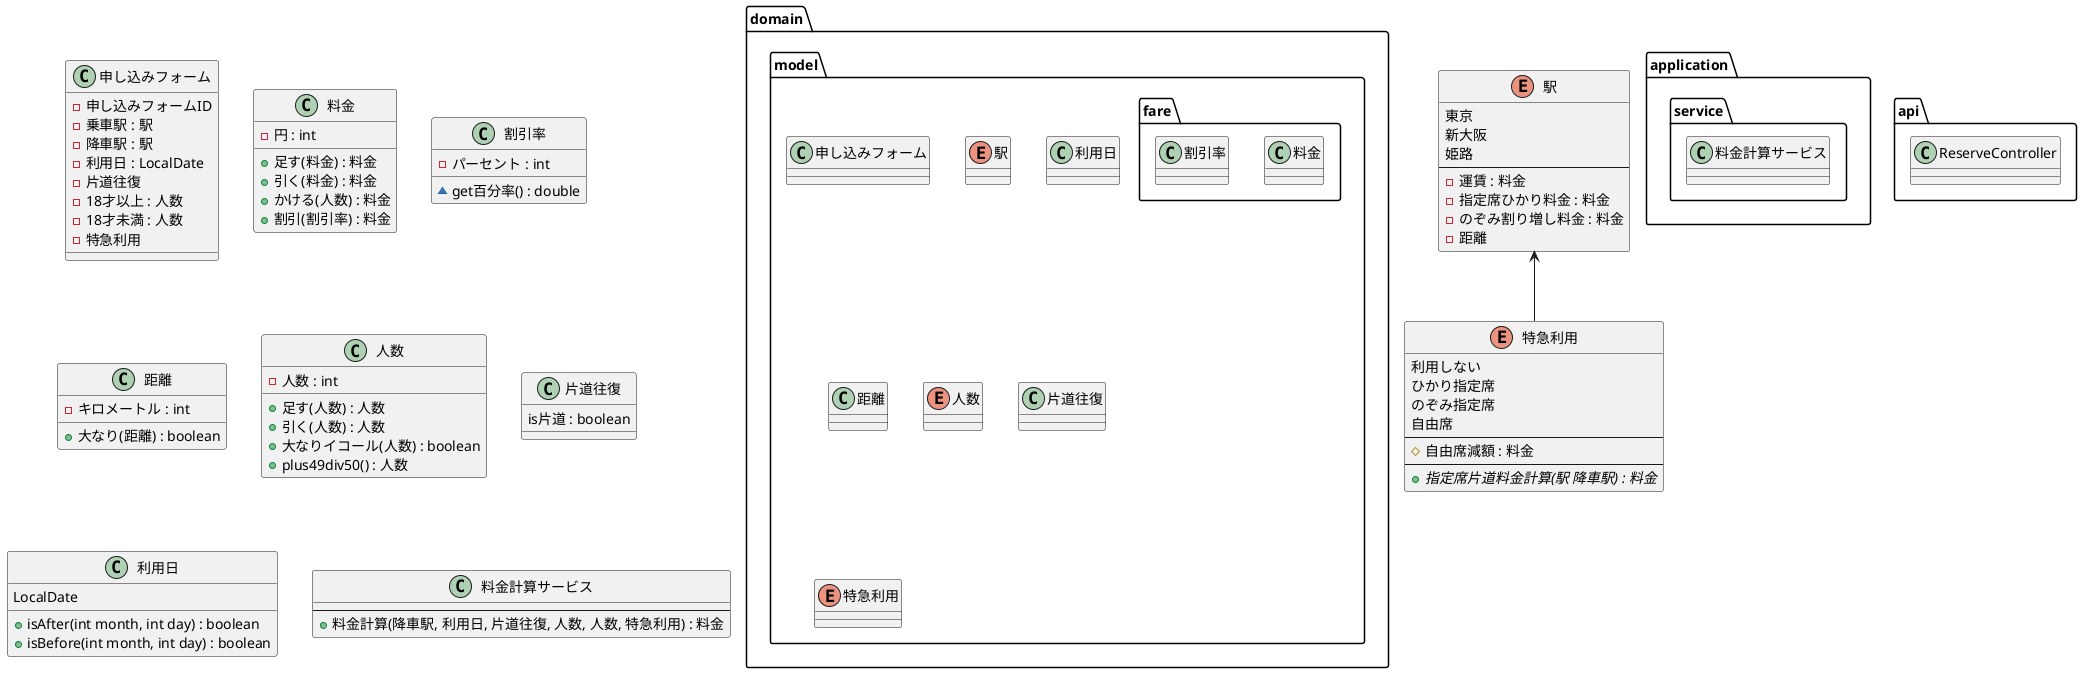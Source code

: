 @startuml

package domain {
    package model {

        class 申し込みフォーム
        enum 駅
        package fare {
            class 料金
            class 割引率
        }
        class 利用日
        class 距離
        enum 人数
        class 片道往復
        enum 特急利用
    }

}

package application {
    package service {
        class 料金計算サービス
    }
}

package api {
    class ReserveController
}

class 申し込みフォーム {
    - 申し込みフォームID
    - 乗車駅 : 駅
    - 降車駅 : 駅
    - 利用日 : LocalDate
    - 片道往復
    - 18才以上 : 人数
    - 18才未満 : 人数
    - 特急利用


}
enum 駅 {
    東京
    新大阪
    姫路
    --
    - 運賃 : 料金
    - 指定席ひかり料金 : 料金
    - のぞみ割り増し料金 : 料金
    - 距離
}
enum 特急利用 {
    利用しない
    ひかり指定席
    のぞみ指定席
    自由席
    --
    # 自由席減額 : 料金
    --
    + {abstract} 指定席片道料金計算(駅 降車駅) : 料金
}
class 料金 {
    - 円 : int

    + 足す(料金) : 料金
    + 引く(料金) : 料金
    + かける(人数) : 料金
    + 割引(割引率) : 料金
}
class 割引率 {
    - パーセント : int

    ~ get百分率() : double
}
class 距離 {
    - キロメートル : int

    + 大なり(距離) : boolean
}
class 人数 {
    - 人数 : int

    + 足す(人数) : 人数
    + 引く(人数) : 人数
    + 大なりイコール(人数) : boolean
    + plus49div50() : 人数
}
class 片道往復 {
    is片道 : boolean
}
class 利用日 {
    LocalDate

    + isAfter(int month, int day) : boolean
    + isBefore(int month, int day) : boolean
}

class 料金計算サービス {
    --
    + 料金計算(降車駅, 利用日, 片道往復, 人数, 人数, 特急利用) : 料金
}

駅 <-- 特急利用

@enduml